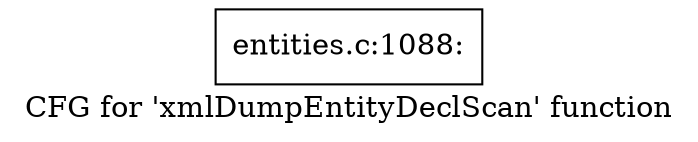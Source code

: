 digraph "CFG for 'xmlDumpEntityDeclScan' function" {
	label="CFG for 'xmlDumpEntityDeclScan' function";

	Node0x4bc11f0 [shape=record,label="{entities.c:1088:}"];
}
